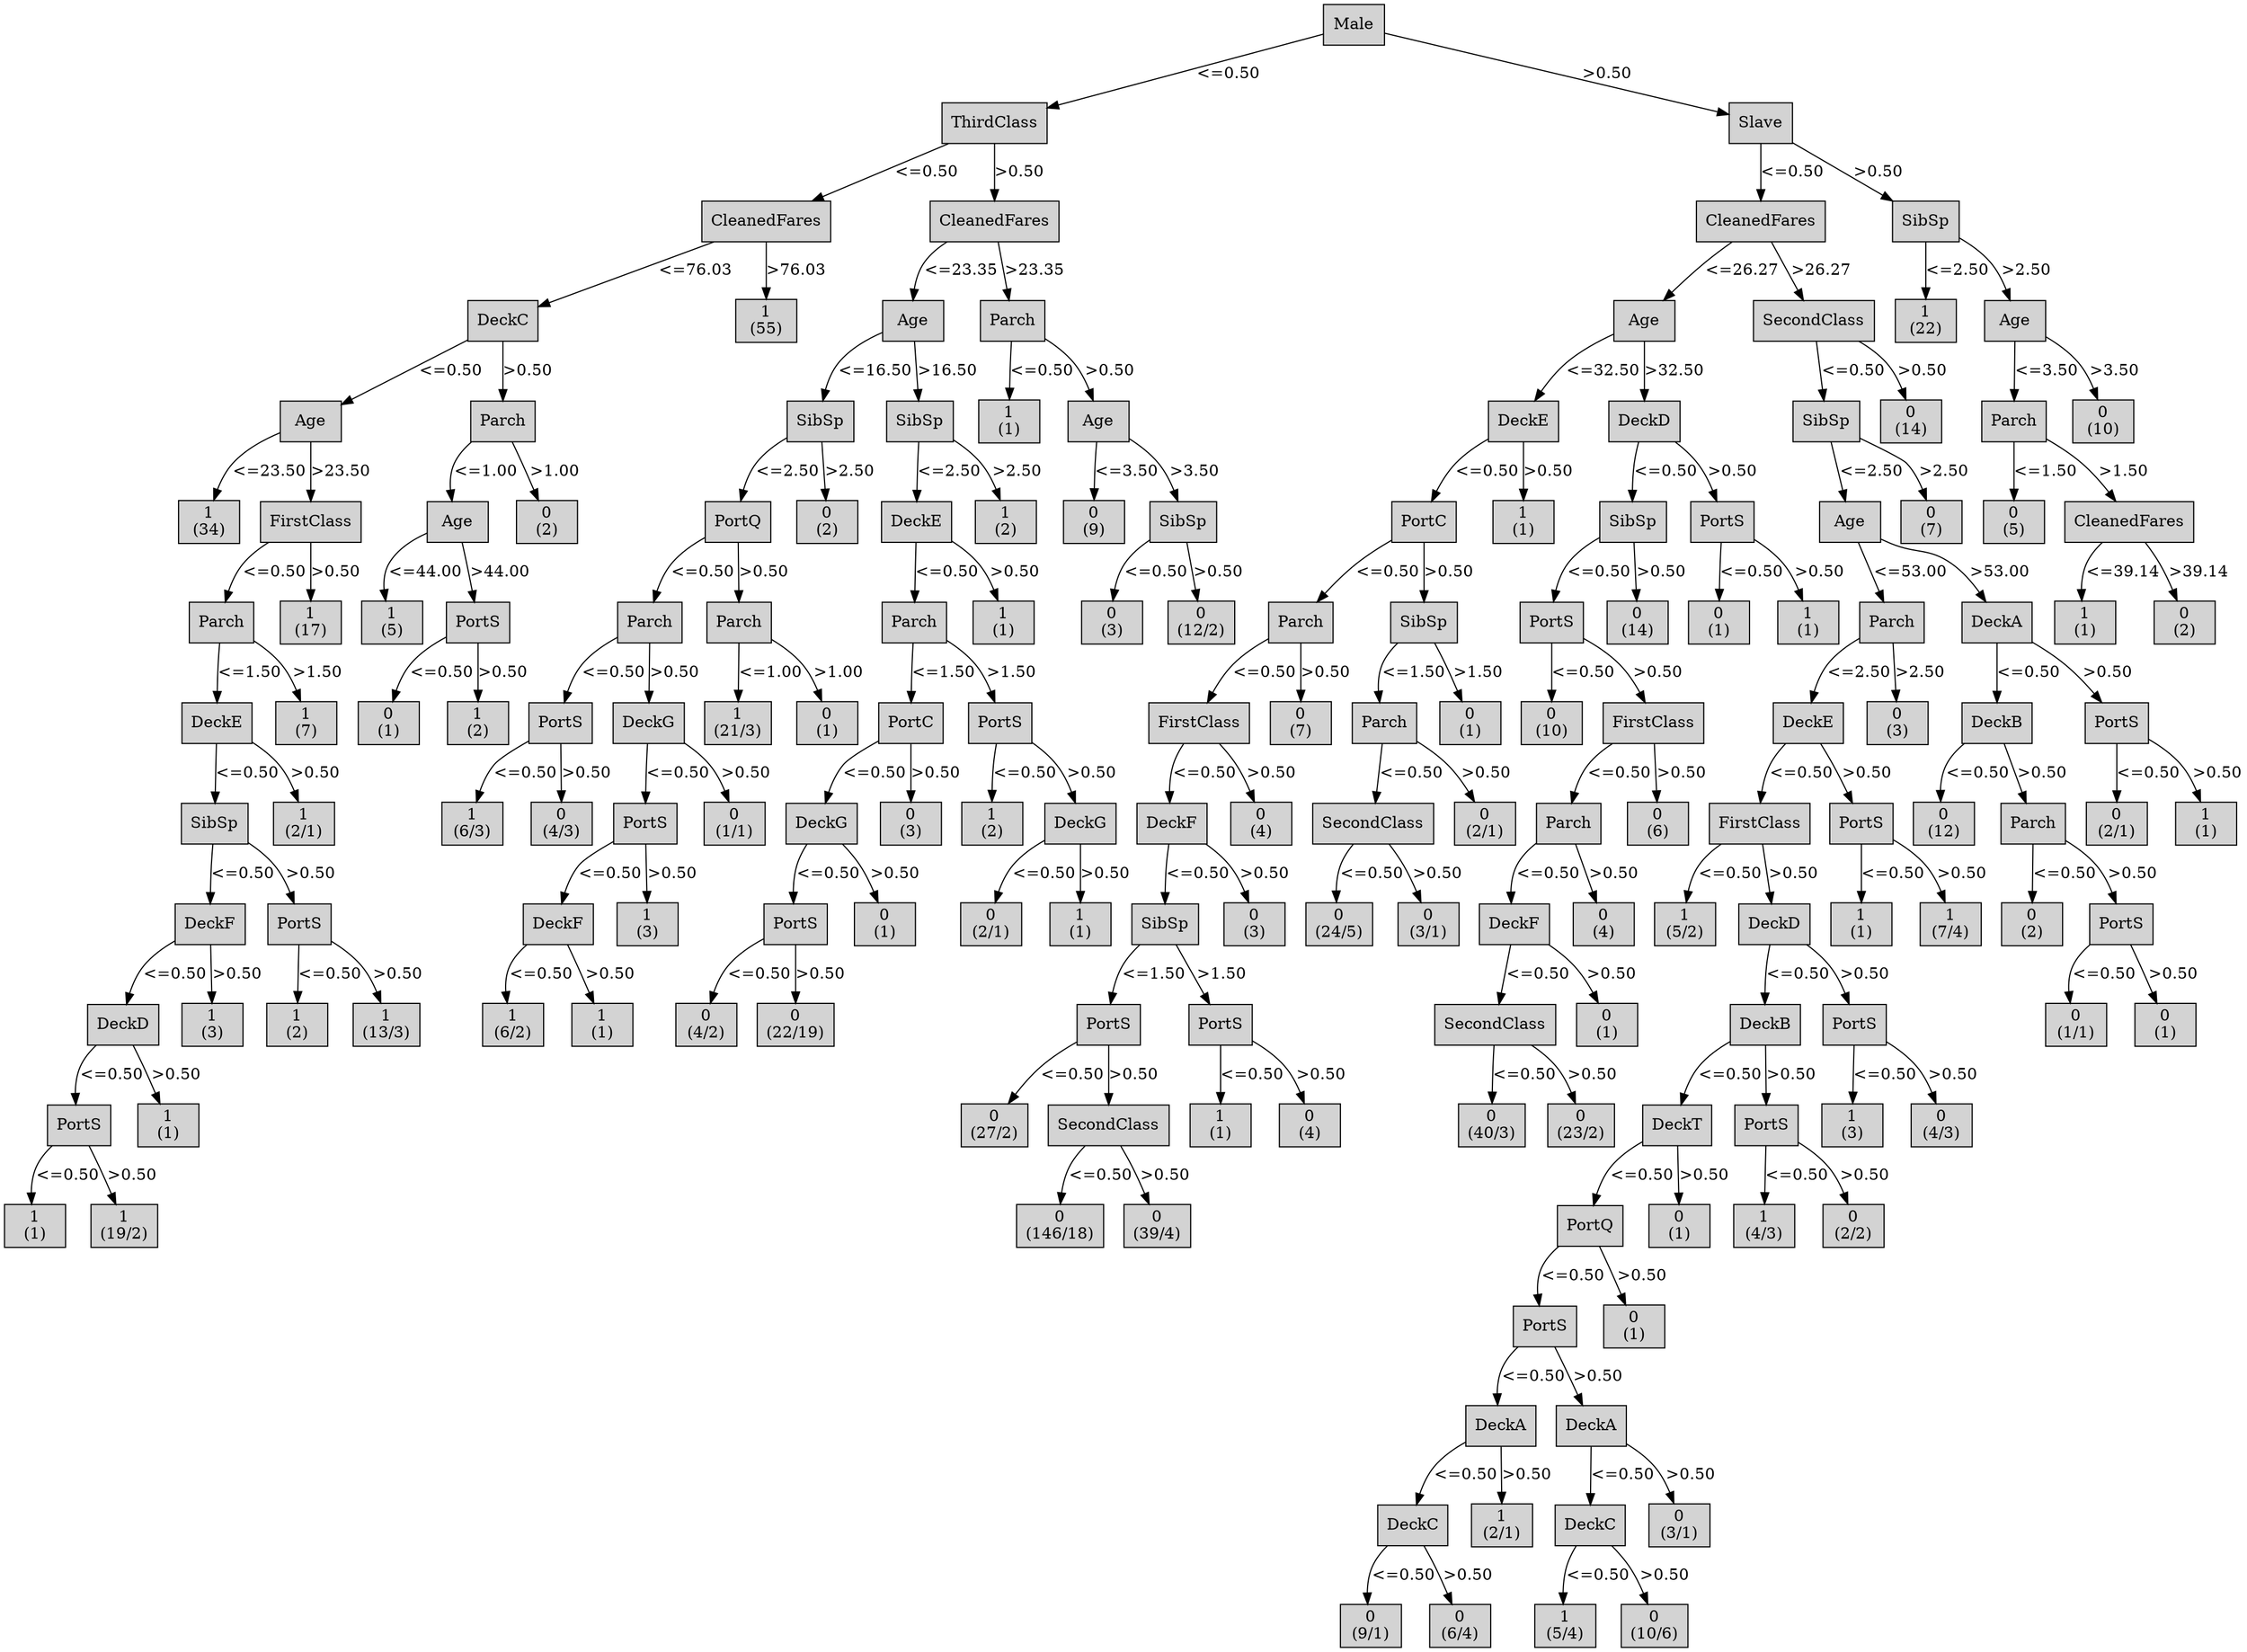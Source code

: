 digraph ID3_Tree {
"0" [shape=box, style=filled, label="Male
", weight=1]
"1" [shape=box, style=filled, label="ThirdClass
", weight=2]
0 -> 1 [ label = "<=0.50"];
"2" [shape=box, style=filled, label="CleanedFares
", weight=3]
1 -> 2 [ label = "<=0.50"];
"3" [shape=box, style=filled, label="DeckC
", weight=4]
2 -> 3 [ label = "<=76.03"];
"4" [shape=box, style=filled, label="Age
", weight=5]
3 -> 4 [ label = "<=0.50"];
"5" [shape=box, style=filled, label="1
(34)
", weight=6]
4 -> 5 [ label = "<=23.50"];
"6" [shape=box, style=filled, label="FirstClass
", weight=6]
4 -> 6 [ label = ">23.50"];
"7" [shape=box, style=filled, label="Parch
", weight=7]
6 -> 7 [ label = "<=0.50"];
"8" [shape=box, style=filled, label="DeckE
", weight=8]
7 -> 8 [ label = "<=1.50"];
"9" [shape=box, style=filled, label="SibSp
", weight=9]
8 -> 9 [ label = "<=0.50"];
"10" [shape=box, style=filled, label="DeckF
", weight=10]
9 -> 10 [ label = "<=0.50"];
"11" [shape=box, style=filled, label="DeckD
", weight=11]
10 -> 11 [ label = "<=0.50"];
"12" [shape=box, style=filled, label="PortS
", weight=12]
11 -> 12 [ label = "<=0.50"];
"13" [shape=box, style=filled, label="1
(1)
", weight=13]
12 -> 13 [ label = "<=0.50"];
"14" [shape=box, style=filled, label="1
(19/2)
", weight=13]
12 -> 14 [ label = ">0.50"];
"15" [shape=box, style=filled, label="1
(1)
", weight=12]
11 -> 15 [ label = ">0.50"];
"16" [shape=box, style=filled, label="1
(3)
", weight=11]
10 -> 16 [ label = ">0.50"];
"17" [shape=box, style=filled, label="PortS
", weight=10]
9 -> 17 [ label = ">0.50"];
"18" [shape=box, style=filled, label="1
(2)
", weight=11]
17 -> 18 [ label = "<=0.50"];
"19" [shape=box, style=filled, label="1
(13/3)
", weight=11]
17 -> 19 [ label = ">0.50"];
"20" [shape=box, style=filled, label="1
(2/1)
", weight=9]
8 -> 20 [ label = ">0.50"];
"21" [shape=box, style=filled, label="1
(7)
", weight=8]
7 -> 21 [ label = ">1.50"];
"22" [shape=box, style=filled, label="1
(17)
", weight=7]
6 -> 22 [ label = ">0.50"];
"23" [shape=box, style=filled, label="Parch
", weight=5]
3 -> 23 [ label = ">0.50"];
"24" [shape=box, style=filled, label="Age
", weight=6]
23 -> 24 [ label = "<=1.00"];
"25" [shape=box, style=filled, label="1
(5)
", weight=7]
24 -> 25 [ label = "<=44.00"];
"26" [shape=box, style=filled, label="PortS
", weight=7]
24 -> 26 [ label = ">44.00"];
"27" [shape=box, style=filled, label="0
(1)
", weight=8]
26 -> 27 [ label = "<=0.50"];
"28" [shape=box, style=filled, label="1
(2)
", weight=8]
26 -> 28 [ label = ">0.50"];
"29" [shape=box, style=filled, label="0
(2)
", weight=6]
23 -> 29 [ label = ">1.00"];
"30" [shape=box, style=filled, label="1
(55)
", weight=4]
2 -> 30 [ label = ">76.03"];
"31" [shape=box, style=filled, label="CleanedFares
", weight=3]
1 -> 31 [ label = ">0.50"];
"32" [shape=box, style=filled, label="Age
", weight=4]
31 -> 32 [ label = "<=23.35"];
"33" [shape=box, style=filled, label="SibSp
", weight=5]
32 -> 33 [ label = "<=16.50"];
"34" [shape=box, style=filled, label="PortQ
", weight=6]
33 -> 34 [ label = "<=2.50"];
"35" [shape=box, style=filled, label="Parch
", weight=7]
34 -> 35 [ label = "<=0.50"];
"36" [shape=box, style=filled, label="PortS
", weight=8]
35 -> 36 [ label = "<=0.50"];
"37" [shape=box, style=filled, label="1
(6/3)
", weight=9]
36 -> 37 [ label = "<=0.50"];
"38" [shape=box, style=filled, label="0
(4/3)
", weight=9]
36 -> 38 [ label = ">0.50"];
"39" [shape=box, style=filled, label="DeckG
", weight=8]
35 -> 39 [ label = ">0.50"];
"40" [shape=box, style=filled, label="PortS
", weight=9]
39 -> 40 [ label = "<=0.50"];
"41" [shape=box, style=filled, label="DeckF
", weight=10]
40 -> 41 [ label = "<=0.50"];
"42" [shape=box, style=filled, label="1
(6/2)
", weight=11]
41 -> 42 [ label = "<=0.50"];
"43" [shape=box, style=filled, label="1
(1)
", weight=11]
41 -> 43 [ label = ">0.50"];
"44" [shape=box, style=filled, label="1
(3)
", weight=10]
40 -> 44 [ label = ">0.50"];
"45" [shape=box, style=filled, label="0
(1/1)
", weight=9]
39 -> 45 [ label = ">0.50"];
"46" [shape=box, style=filled, label="Parch
", weight=7]
34 -> 46 [ label = ">0.50"];
"47" [shape=box, style=filled, label="1
(21/3)
", weight=8]
46 -> 47 [ label = "<=1.00"];
"48" [shape=box, style=filled, label="0
(1)
", weight=8]
46 -> 48 [ label = ">1.00"];
"49" [shape=box, style=filled, label="0
(2)
", weight=6]
33 -> 49 [ label = ">2.50"];
"50" [shape=box, style=filled, label="SibSp
", weight=5]
32 -> 50 [ label = ">16.50"];
"51" [shape=box, style=filled, label="DeckE
", weight=6]
50 -> 51 [ label = "<=2.50"];
"52" [shape=box, style=filled, label="Parch
", weight=7]
51 -> 52 [ label = "<=0.50"];
"53" [shape=box, style=filled, label="PortC
", weight=8]
52 -> 53 [ label = "<=1.50"];
"54" [shape=box, style=filled, label="DeckG
", weight=9]
53 -> 54 [ label = "<=0.50"];
"55" [shape=box, style=filled, label="PortS
", weight=10]
54 -> 55 [ label = "<=0.50"];
"56" [shape=box, style=filled, label="0
(4/2)
", weight=11]
55 -> 56 [ label = "<=0.50"];
"57" [shape=box, style=filled, label="0
(22/19)
", weight=11]
55 -> 57 [ label = ">0.50"];
"58" [shape=box, style=filled, label="0
(1)
", weight=10]
54 -> 58 [ label = ">0.50"];
"59" [shape=box, style=filled, label="0
(3)
", weight=9]
53 -> 59 [ label = ">0.50"];
"60" [shape=box, style=filled, label="PortS
", weight=8]
52 -> 60 [ label = ">1.50"];
"61" [shape=box, style=filled, label="1
(2)
", weight=9]
60 -> 61 [ label = "<=0.50"];
"62" [shape=box, style=filled, label="DeckG
", weight=9]
60 -> 62 [ label = ">0.50"];
"63" [shape=box, style=filled, label="0
(2/1)
", weight=10]
62 -> 63 [ label = "<=0.50"];
"64" [shape=box, style=filled, label="1
(1)
", weight=10]
62 -> 64 [ label = ">0.50"];
"65" [shape=box, style=filled, label="1
(1)
", weight=7]
51 -> 65 [ label = ">0.50"];
"66" [shape=box, style=filled, label="1
(2)
", weight=6]
50 -> 66 [ label = ">2.50"];
"67" [shape=box, style=filled, label="Parch
", weight=4]
31 -> 67 [ label = ">23.35"];
"68" [shape=box, style=filled, label="1
(1)
", weight=5]
67 -> 68 [ label = "<=0.50"];
"69" [shape=box, style=filled, label="Age
", weight=5]
67 -> 69 [ label = ">0.50"];
"70" [shape=box, style=filled, label="0
(9)
", weight=6]
69 -> 70 [ label = "<=3.50"];
"71" [shape=box, style=filled, label="SibSp
", weight=6]
69 -> 71 [ label = ">3.50"];
"72" [shape=box, style=filled, label="0
(3)
", weight=7]
71 -> 72 [ label = "<=0.50"];
"73" [shape=box, style=filled, label="0
(12/2)
", weight=7]
71 -> 73 [ label = ">0.50"];
"74" [shape=box, style=filled, label="Slave
", weight=2]
0 -> 74 [ label = ">0.50"];
"75" [shape=box, style=filled, label="CleanedFares
", weight=3]
74 -> 75 [ label = "<=0.50"];
"76" [shape=box, style=filled, label="Age
", weight=4]
75 -> 76 [ label = "<=26.27"];
"77" [shape=box, style=filled, label="DeckE
", weight=5]
76 -> 77 [ label = "<=32.50"];
"78" [shape=box, style=filled, label="PortC
", weight=6]
77 -> 78 [ label = "<=0.50"];
"79" [shape=box, style=filled, label="Parch
", weight=7]
78 -> 79 [ label = "<=0.50"];
"80" [shape=box, style=filled, label="FirstClass
", weight=8]
79 -> 80 [ label = "<=0.50"];
"81" [shape=box, style=filled, label="DeckF
", weight=9]
80 -> 81 [ label = "<=0.50"];
"82" [shape=box, style=filled, label="SibSp
", weight=10]
81 -> 82 [ label = "<=0.50"];
"83" [shape=box, style=filled, label="PortS
", weight=11]
82 -> 83 [ label = "<=1.50"];
"84" [shape=box, style=filled, label="0
(27/2)
", weight=12]
83 -> 84 [ label = "<=0.50"];
"85" [shape=box, style=filled, label="SecondClass
", weight=12]
83 -> 85 [ label = ">0.50"];
"86" [shape=box, style=filled, label="0
(146/18)
", weight=13]
85 -> 86 [ label = "<=0.50"];
"87" [shape=box, style=filled, label="0
(39/4)
", weight=13]
85 -> 87 [ label = ">0.50"];
"88" [shape=box, style=filled, label="PortS
", weight=11]
82 -> 88 [ label = ">1.50"];
"89" [shape=box, style=filled, label="1
(1)
", weight=12]
88 -> 89 [ label = "<=0.50"];
"90" [shape=box, style=filled, label="0
(4)
", weight=12]
88 -> 90 [ label = ">0.50"];
"91" [shape=box, style=filled, label="0
(3)
", weight=10]
81 -> 91 [ label = ">0.50"];
"92" [shape=box, style=filled, label="0
(4)
", weight=9]
80 -> 92 [ label = ">0.50"];
"93" [shape=box, style=filled, label="0
(7)
", weight=8]
79 -> 93 [ label = ">0.50"];
"94" [shape=box, style=filled, label="SibSp
", weight=7]
78 -> 94 [ label = ">0.50"];
"95" [shape=box, style=filled, label="Parch
", weight=8]
94 -> 95 [ label = "<=1.50"];
"96" [shape=box, style=filled, label="SecondClass
", weight=9]
95 -> 96 [ label = "<=0.50"];
"97" [shape=box, style=filled, label="0
(24/5)
", weight=10]
96 -> 97 [ label = "<=0.50"];
"98" [shape=box, style=filled, label="0
(3/1)
", weight=10]
96 -> 98 [ label = ">0.50"];
"99" [shape=box, style=filled, label="0
(2/1)
", weight=9]
95 -> 99 [ label = ">0.50"];
"100" [shape=box, style=filled, label="0
(1)
", weight=8]
94 -> 100 [ label = ">1.50"];
"101" [shape=box, style=filled, label="1
(1)
", weight=6]
77 -> 101 [ label = ">0.50"];
"102" [shape=box, style=filled, label="DeckD
", weight=5]
76 -> 102 [ label = ">32.50"];
"103" [shape=box, style=filled, label="SibSp
", weight=6]
102 -> 103 [ label = "<=0.50"];
"104" [shape=box, style=filled, label="PortS
", weight=7]
103 -> 104 [ label = "<=0.50"];
"105" [shape=box, style=filled, label="0
(10)
", weight=8]
104 -> 105 [ label = "<=0.50"];
"106" [shape=box, style=filled, label="FirstClass
", weight=8]
104 -> 106 [ label = ">0.50"];
"107" [shape=box, style=filled, label="Parch
", weight=9]
106 -> 107 [ label = "<=0.50"];
"108" [shape=box, style=filled, label="DeckF
", weight=10]
107 -> 108 [ label = "<=0.50"];
"109" [shape=box, style=filled, label="SecondClass
", weight=11]
108 -> 109 [ label = "<=0.50"];
"110" [shape=box, style=filled, label="0
(40/3)
", weight=12]
109 -> 110 [ label = "<=0.50"];
"111" [shape=box, style=filled, label="0
(23/2)
", weight=12]
109 -> 111 [ label = ">0.50"];
"112" [shape=box, style=filled, label="0
(1)
", weight=11]
108 -> 112 [ label = ">0.50"];
"113" [shape=box, style=filled, label="0
(4)
", weight=10]
107 -> 113 [ label = ">0.50"];
"114" [shape=box, style=filled, label="0
(6)
", weight=9]
106 -> 114 [ label = ">0.50"];
"115" [shape=box, style=filled, label="0
(14)
", weight=7]
103 -> 115 [ label = ">0.50"];
"116" [shape=box, style=filled, label="PortS
", weight=6]
102 -> 116 [ label = ">0.50"];
"117" [shape=box, style=filled, label="0
(1)
", weight=7]
116 -> 117 [ label = "<=0.50"];
"118" [shape=box, style=filled, label="1
(1)
", weight=7]
116 -> 118 [ label = ">0.50"];
"119" [shape=box, style=filled, label="SecondClass
", weight=4]
75 -> 119 [ label = ">26.27"];
"120" [shape=box, style=filled, label="SibSp
", weight=5]
119 -> 120 [ label = "<=0.50"];
"121" [shape=box, style=filled, label="Age
", weight=6]
120 -> 121 [ label = "<=2.50"];
"122" [shape=box, style=filled, label="Parch
", weight=7]
121 -> 122 [ label = "<=53.00"];
"123" [shape=box, style=filled, label="DeckE
", weight=8]
122 -> 123 [ label = "<=2.50"];
"124" [shape=box, style=filled, label="FirstClass
", weight=9]
123 -> 124 [ label = "<=0.50"];
"125" [shape=box, style=filled, label="1
(5/2)
", weight=10]
124 -> 125 [ label = "<=0.50"];
"126" [shape=box, style=filled, label="DeckD
", weight=10]
124 -> 126 [ label = ">0.50"];
"127" [shape=box, style=filled, label="DeckB
", weight=11]
126 -> 127 [ label = "<=0.50"];
"128" [shape=box, style=filled, label="DeckT
", weight=12]
127 -> 128 [ label = "<=0.50"];
"129" [shape=box, style=filled, label="PortQ
", weight=13]
128 -> 129 [ label = "<=0.50"];
"130" [shape=box, style=filled, label="PortS
", weight=14]
129 -> 130 [ label = "<=0.50"];
"131" [shape=box, style=filled, label="DeckA
", weight=15]
130 -> 131 [ label = "<=0.50"];
"132" [shape=box, style=filled, label="DeckC
", weight=16]
131 -> 132 [ label = "<=0.50"];
"133" [shape=box, style=filled, label="0
(9/1)
", weight=17]
132 -> 133 [ label = "<=0.50"];
"134" [shape=box, style=filled, label="0
(6/4)
", weight=17]
132 -> 134 [ label = ">0.50"];
"135" [shape=box, style=filled, label="1
(2/1)
", weight=16]
131 -> 135 [ label = ">0.50"];
"136" [shape=box, style=filled, label="DeckA
", weight=15]
130 -> 136 [ label = ">0.50"];
"137" [shape=box, style=filled, label="DeckC
", weight=16]
136 -> 137 [ label = "<=0.50"];
"138" [shape=box, style=filled, label="1
(5/4)
", weight=17]
137 -> 138 [ label = "<=0.50"];
"139" [shape=box, style=filled, label="0
(10/6)
", weight=17]
137 -> 139 [ label = ">0.50"];
"140" [shape=box, style=filled, label="0
(3/1)
", weight=16]
136 -> 140 [ label = ">0.50"];
"141" [shape=box, style=filled, label="0
(1)
", weight=14]
129 -> 141 [ label = ">0.50"];
"142" [shape=box, style=filled, label="0
(1)
", weight=13]
128 -> 142 [ label = ">0.50"];
"143" [shape=box, style=filled, label="PortS
", weight=12]
127 -> 143 [ label = ">0.50"];
"144" [shape=box, style=filled, label="1
(4/3)
", weight=13]
143 -> 144 [ label = "<=0.50"];
"145" [shape=box, style=filled, label="0
(2/2)
", weight=13]
143 -> 145 [ label = ">0.50"];
"146" [shape=box, style=filled, label="PortS
", weight=11]
126 -> 146 [ label = ">0.50"];
"147" [shape=box, style=filled, label="1
(3)
", weight=12]
146 -> 147 [ label = "<=0.50"];
"148" [shape=box, style=filled, label="0
(4/3)
", weight=12]
146 -> 148 [ label = ">0.50"];
"149" [shape=box, style=filled, label="PortS
", weight=9]
123 -> 149 [ label = ">0.50"];
"150" [shape=box, style=filled, label="1
(1)
", weight=10]
149 -> 150 [ label = "<=0.50"];
"151" [shape=box, style=filled, label="1
(7/4)
", weight=10]
149 -> 151 [ label = ">0.50"];
"152" [shape=box, style=filled, label="0
(3)
", weight=8]
122 -> 152 [ label = ">2.50"];
"153" [shape=box, style=filled, label="DeckA
", weight=7]
121 -> 153 [ label = ">53.00"];
"154" [shape=box, style=filled, label="DeckB
", weight=8]
153 -> 154 [ label = "<=0.50"];
"155" [shape=box, style=filled, label="0
(12)
", weight=9]
154 -> 155 [ label = "<=0.50"];
"156" [shape=box, style=filled, label="Parch
", weight=9]
154 -> 156 [ label = ">0.50"];
"157" [shape=box, style=filled, label="0
(2)
", weight=10]
156 -> 157 [ label = "<=0.50"];
"158" [shape=box, style=filled, label="PortS
", weight=10]
156 -> 158 [ label = ">0.50"];
"159" [shape=box, style=filled, label="0
(1/1)
", weight=11]
158 -> 159 [ label = "<=0.50"];
"160" [shape=box, style=filled, label="0
(1)
", weight=11]
158 -> 160 [ label = ">0.50"];
"161" [shape=box, style=filled, label="PortS
", weight=8]
153 -> 161 [ label = ">0.50"];
"162" [shape=box, style=filled, label="0
(2/1)
", weight=9]
161 -> 162 [ label = "<=0.50"];
"163" [shape=box, style=filled, label="1
(1)
", weight=9]
161 -> 163 [ label = ">0.50"];
"164" [shape=box, style=filled, label="0
(7)
", weight=6]
120 -> 164 [ label = ">2.50"];
"165" [shape=box, style=filled, label="0
(14)
", weight=5]
119 -> 165 [ label = ">0.50"];
"166" [shape=box, style=filled, label="SibSp
", weight=3]
74 -> 166 [ label = ">0.50"];
"167" [shape=box, style=filled, label="1
(22)
", weight=4]
166 -> 167 [ label = "<=2.50"];
"168" [shape=box, style=filled, label="Age
", weight=4]
166 -> 168 [ label = ">2.50"];
"169" [shape=box, style=filled, label="Parch
", weight=5]
168 -> 169 [ label = "<=3.50"];
"170" [shape=box, style=filled, label="0
(5)
", weight=6]
169 -> 170 [ label = "<=1.50"];
"171" [shape=box, style=filled, label="CleanedFares
", weight=6]
169 -> 171 [ label = ">1.50"];
"172" [shape=box, style=filled, label="1
(1)
", weight=7]
171 -> 172 [ label = "<=39.14"];
"173" [shape=box, style=filled, label="0
(2)
", weight=7]
171 -> 173 [ label = ">39.14"];
"174" [shape=box, style=filled, label="0
(10)
", weight=5]
168 -> 174 [ label = ">3.50"];
{rank=same; 0;};
{rank=same; 10;17;41;44;55;58;63;64;82;91;97;98;108;113;125;126;150;151;157;158;};
{rank=same; 11;16;18;19;42;43;56;57;83;88;109;112;127;146;159;160;};
{rank=same; 12;15;84;85;89;90;110;111;128;143;147;148;};
{rank=same; 13;14;86;87;129;142;144;145;};
{rank=same; 130;141;};
{rank=same; 131;136;};
{rank=same; 132;135;137;140;};
{rank=same; 133;134;138;139;};
{rank=same; 1;74;};
{rank=same; 2;31;75;166;};
{rank=same; 3;30;32;67;76;119;167;168;};
{rank=same; 4;23;33;50;68;69;77;102;120;165;169;174;};
{rank=same; 5;6;24;29;34;49;51;66;70;71;78;101;103;116;121;164;170;171;};
{rank=same; 7;22;25;26;35;46;52;65;72;73;79;94;104;115;117;118;122;153;172;173;};
{rank=same; 8;21;27;28;36;39;47;48;53;60;80;93;95;100;105;106;123;152;154;161;};
{rank=same; 9;20;37;38;40;45;54;59;61;62;81;92;96;99;107;114;124;149;155;156;162;163;};
}